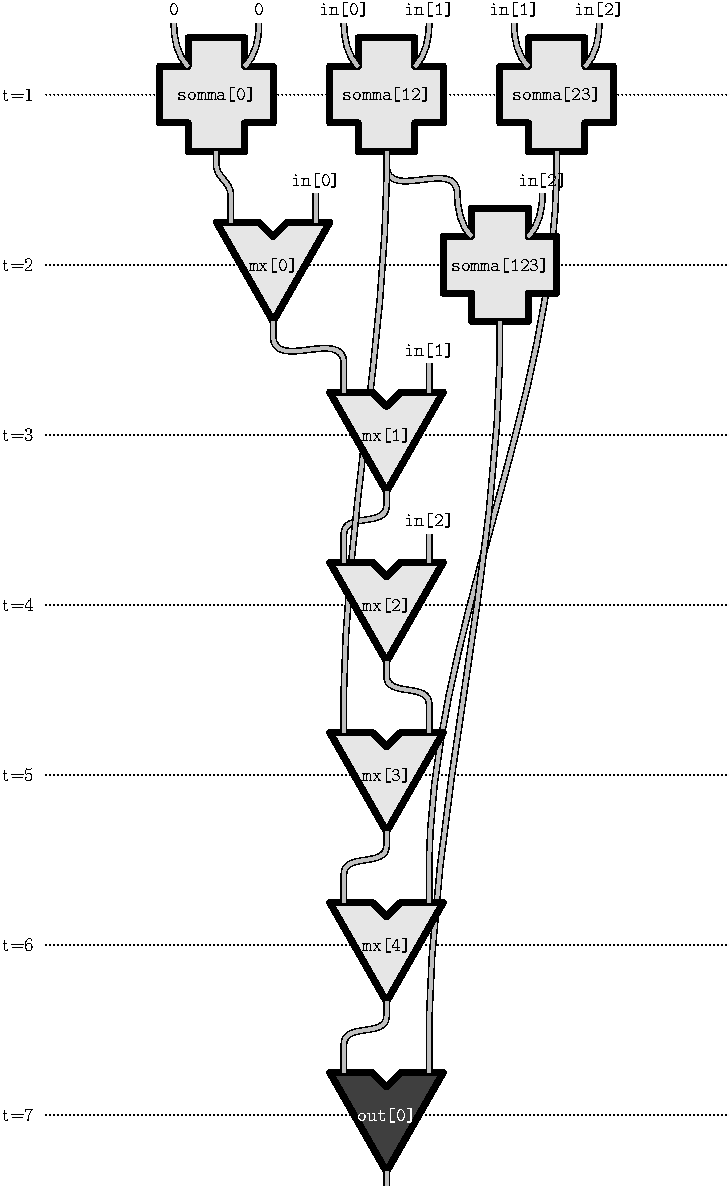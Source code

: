 
unitsize(0.5cm);
settings.tex = "pdflatex";

real TS = 0.8;
real LT = 3;
pair[] endpoints = {(-1.5, 2.5), (1.5, 2.5), (0, -2.5)};
pair[] txtpoints = {(-1.5, 3), (1.5, 3), (0, -3)};
path[] shapes = {
    (-2,1) -- (-1,1) -- (-1,2) -- (1,2) -- (1,1) -- (2,1) -- (2,-1) -- (1,-1) -- (1,-2) -- (-1,-2) -- (-1,-1) -- (-2,-1) -- cycle,
    (-2,1) -- (2,1) -- (2,-1) -- (-2,-1) -- cycle,
    (-2,1.5) -- (-0.5,1.5) -- (0,1) -- (0.5,1.5) -- (2,1.5) -- (0,-2) -- cycle
};

void connect(pair a, pair b) {
    draw(a {N}..{N} b, black+LT+squarecap);
    draw(a {N}..{N} b, mediumgray+LT/2+squarecap);
}

void drawcomp(pair center, string var, string a, string op, string b) {
    bool out = substr(var,0,4) == "out[";
    int i;
    if (op == "+") i=0;
    if (op == "-") i=1;
    if (op == "max") i=2;
    filldraw(shift(center)*shapes[i], out ? heavygray : lightgray, black+LT);
    real x = op == "+" ? 1 : 1.5;
    real y = op == "max" ? 1.5 : 1;
    pen[] styles = {black+LT, mediumgray+LT/2};
    for (pen p : styles) {
        draw(center+(-x,y) {op == "+" ? NW : N}..{N} center+endpoints[0], p+squarecap);
        draw(center+( x,y) {op == "+" ? NE : N}..{N} center+endpoints[1], p+squarecap);
        draw(center+(0,op == "-" ? -1 : -2)    --    center+endpoints[2], p+squarecap);
    }
    label(scale(TS)*("\texttt{" + var + "}"), center, out ? white : black);
    if (substr(a,0,3) == "in[" || find(a, "[") == -1)
        label(scale(TS)*("\texttt{" + a + "}"), center+txtpoints[0], black);
    if (substr(b,0,3) == "in[" || find(b, "[") == -1)
        label(scale(TS)*("\texttt{" + b + "}"), center+txtpoints[1], black);
}



for (int i=1; i<=7; ++i) {
    real y = -i * 6;
    label(scale(TS)*("t=" + string(i)), (-1, y));
    draw((0,y) -- (24,y), black+dotted);
}

connect((8.0, -12)+endpoints[0], (6.0, -6)+endpoints[2]);
connect((16.0, -12)+endpoints[0], (12.0, -6)+endpoints[2]);
connect((12.0, -18)+endpoints[0], (8.0, -12)+endpoints[2]);
connect((12.0, -24)+endpoints[0], (12.0, -18)+endpoints[2]);
connect((12.0, -30)+endpoints[0], (12.0, -6)+endpoints[2]);
connect((12.0, -30)+endpoints[1], (12.0, -24)+endpoints[2]);
connect((12.0, -36)+endpoints[0], (12.0, -30)+endpoints[2]);
connect((12.0, -36)+endpoints[1], (18.0, -6)+endpoints[2]);
connect((12.0, -42)+endpoints[0], (12.0, -36)+endpoints[2]);
connect((12.0, -42)+endpoints[1], (16.0, -12)+endpoints[2]);
drawcomp((6.0, -6), "somma[0]", "0", "+", "0");
drawcomp((12.0, -6), "somma[12]", "in[0]", "+", "in[1]");
drawcomp((18.0, -6), "somma[23]", "in[1]", "+", "in[2]");
drawcomp((8.0, -12), "mx[0]", "somma[0]", "max", "in[0]");
drawcomp((16.0, -12), "somma[123]", "somma[12]", "+", "in[2]");
drawcomp((12.0, -18), "mx[1]", "mx[0]", "max", "in[1]");
drawcomp((12.0, -24), "mx[2]", "mx[1]", "max", "in[2]");
drawcomp((12.0, -30), "mx[3]", "somma[12]", "max", "mx[2]");
drawcomp((12.0, -36), "mx[4]", "mx[3]", "max", "somma[23]");
drawcomp((12.0, -42), "out[0]", "mx[4]", "max", "somma[123]");
